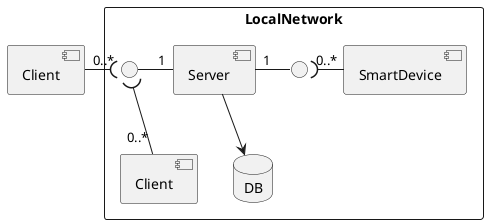 @startuml system-architecture

component Client

rectangle LocalNetwork {
    component Server
    component SmartDevice
    database DB
    component "Client" as LocalClient
    interface " " as ServerClientAPI
    interface " " as ServerDeviceAPI
}

Server --> DB
Server "1" -r-() ServerDeviceAPI
SmartDevice "0..*" -l-( ServerDeviceAPI
Server "1" -l- ServerClientAPI
ServerClientAPI )-l- "0..*" Client
LocalClient "0..*" -u-( ServerClientAPI

@enduml
